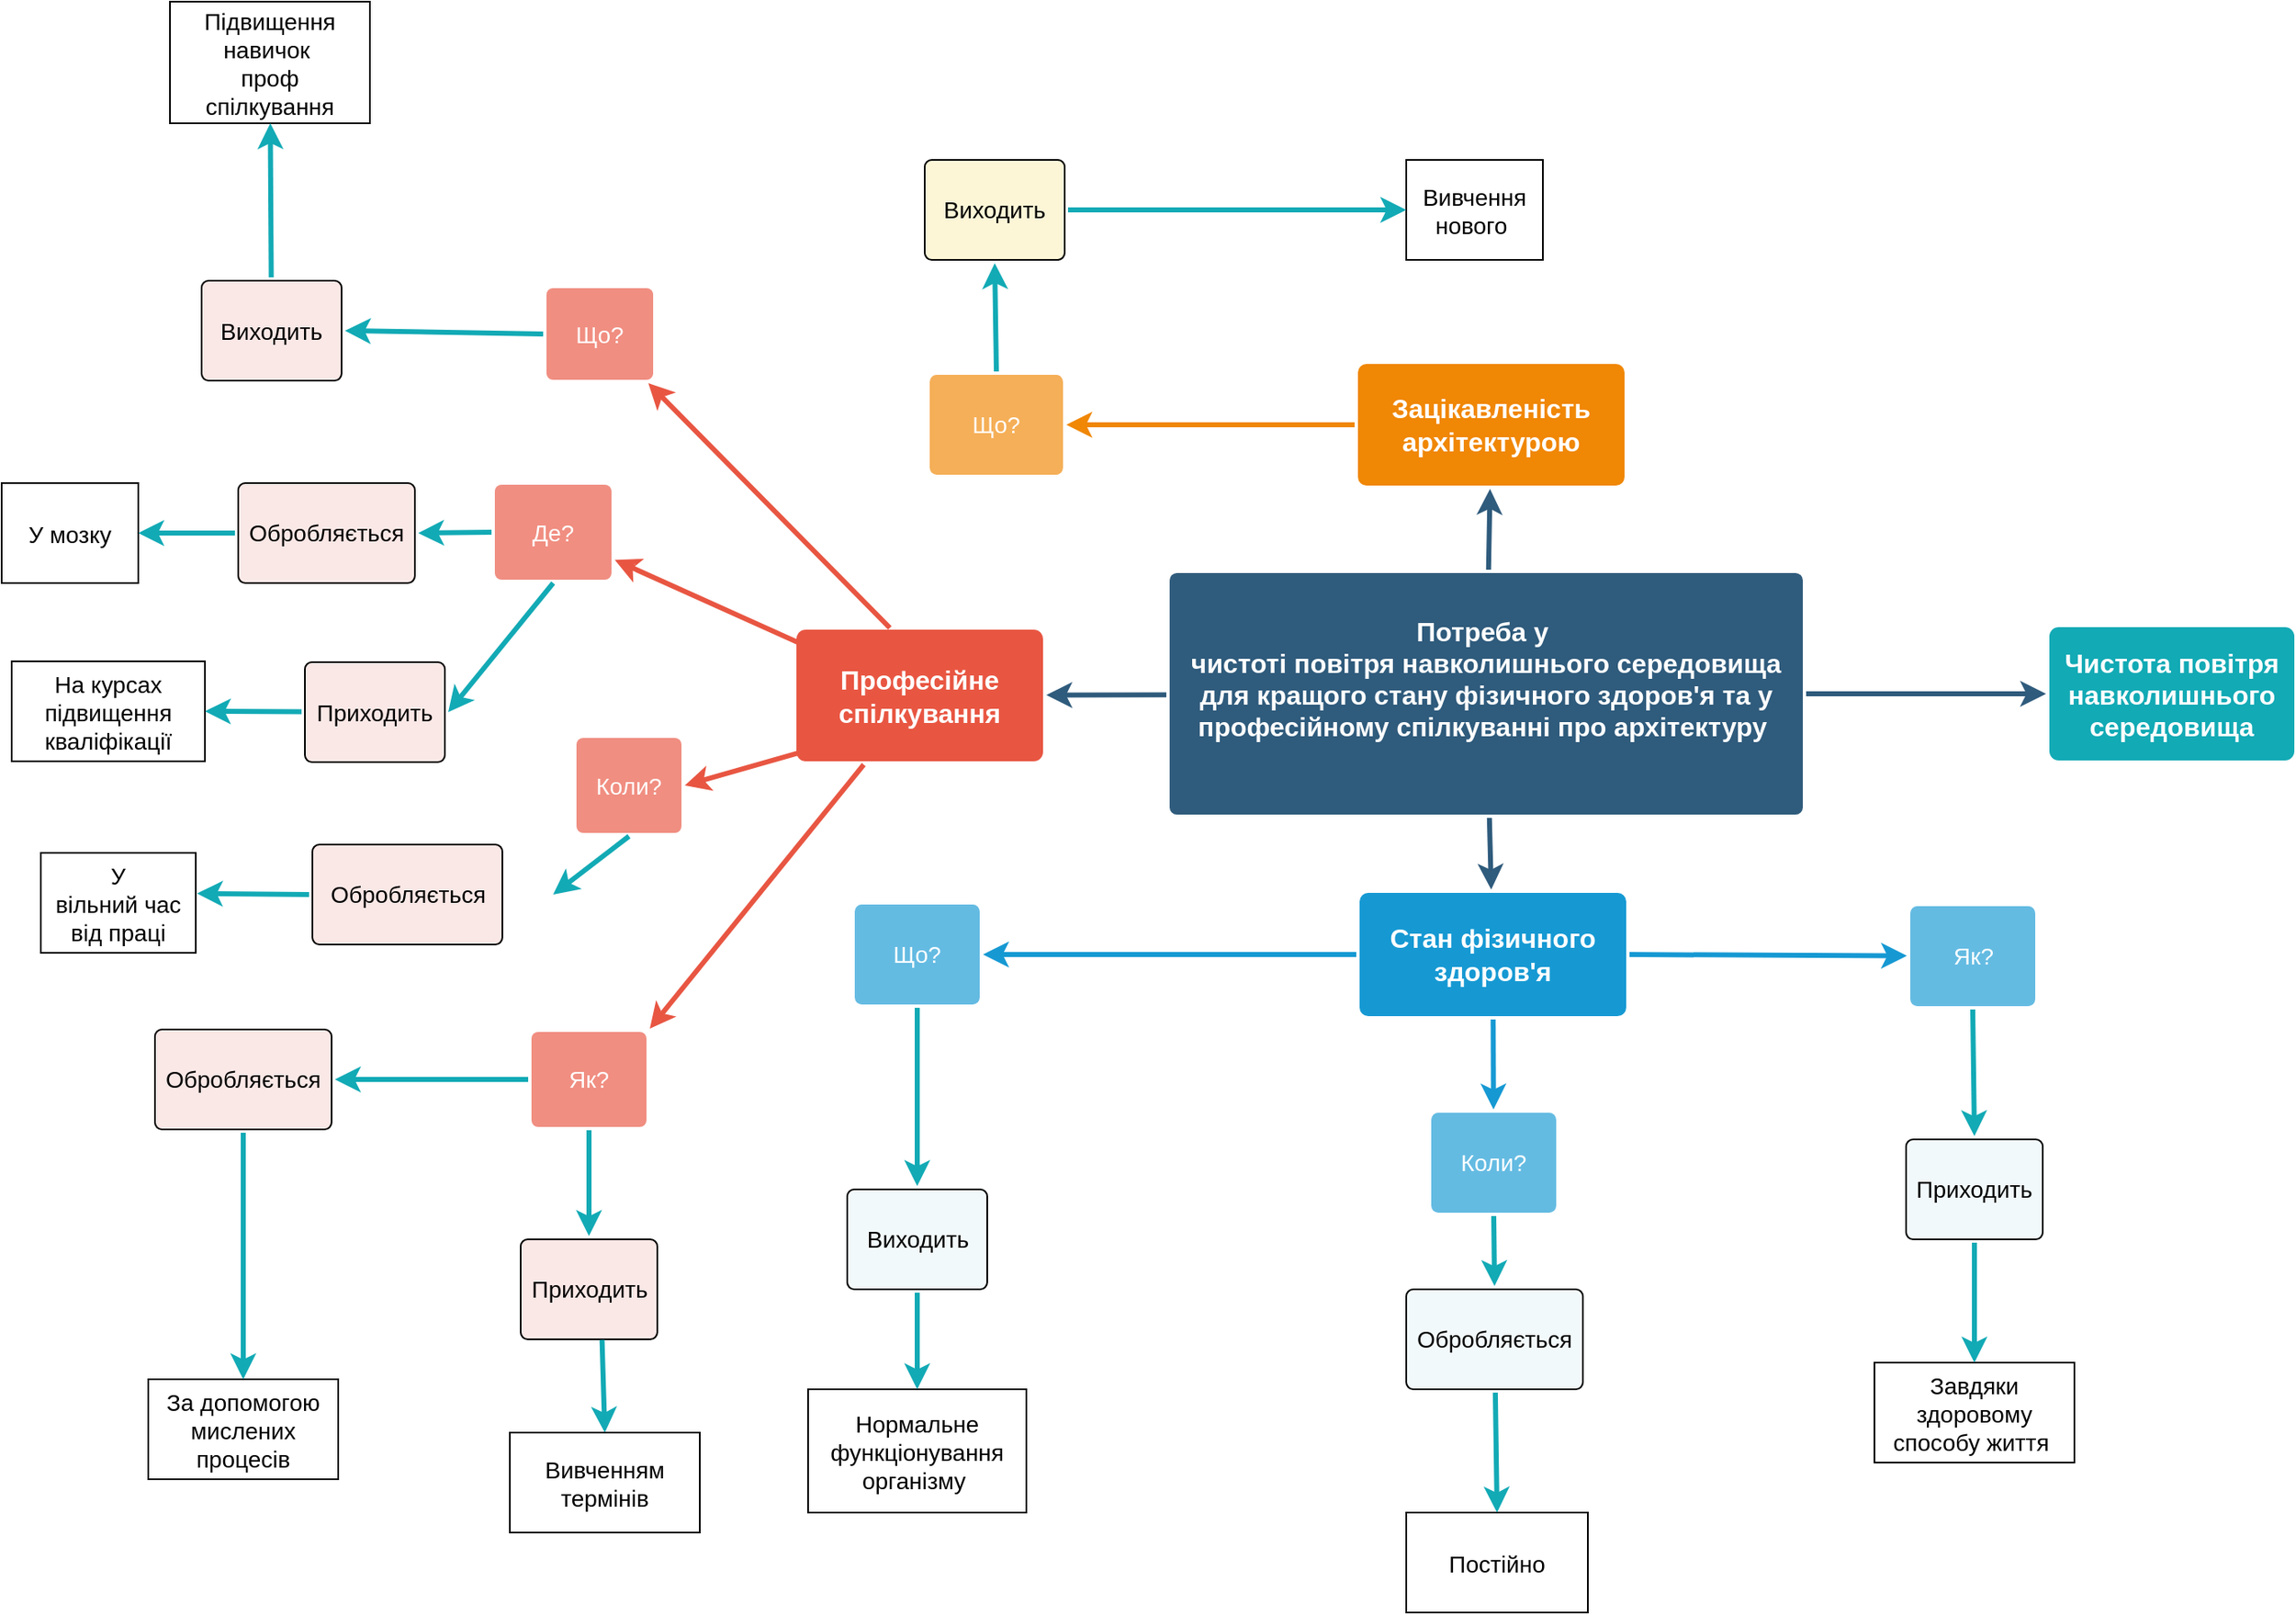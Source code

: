 <mxfile version="20.3.0" type="github">
  <diagram id="lgBU8QAUktvvbeDi8el8" name="Страница 1">
    <mxGraphModel dx="2302" dy="1273" grid="1" gridSize="10" guides="1" tooltips="1" connect="1" arrows="1" fold="1" page="1" pageScale="1" pageWidth="827" pageHeight="1169" math="0" shadow="0">
      <root>
        <mxCell id="0" />
        <mxCell id="1" parent="0" />
        <mxCell id="Ek-aGh3pe6eO3Bai1jZO-234" value="" style="edgeStyle=none;rounded=0;jumpStyle=none;html=1;shadow=0;labelBackgroundColor=none;startArrow=none;startFill=0;endArrow=classic;endFill=1;jettySize=auto;orthogonalLoop=1;strokeColor=#2F5B7C;strokeWidth=3;fontFamily=Helvetica;fontSize=16;fontColor=#23445D;spacing=5;" edge="1" parent="1" source="Ek-aGh3pe6eO3Bai1jZO-238" target="Ek-aGh3pe6eO3Bai1jZO-241">
          <mxGeometry relative="1" as="geometry" />
        </mxCell>
        <mxCell id="Ek-aGh3pe6eO3Bai1jZO-235" value="" style="edgeStyle=none;rounded=0;jumpStyle=none;html=1;shadow=0;labelBackgroundColor=none;startArrow=none;startFill=0;endArrow=classic;endFill=1;jettySize=auto;orthogonalLoop=1;strokeColor=#2F5B7C;strokeWidth=3;fontFamily=Helvetica;fontSize=16;fontColor=#23445D;spacing=5;" edge="1" parent="1" source="Ek-aGh3pe6eO3Bai1jZO-238" target="Ek-aGh3pe6eO3Bai1jZO-242">
          <mxGeometry relative="1" as="geometry" />
        </mxCell>
        <mxCell id="Ek-aGh3pe6eO3Bai1jZO-236" value="" style="edgeStyle=none;rounded=0;jumpStyle=none;html=1;shadow=0;labelBackgroundColor=none;startArrow=none;startFill=0;endArrow=classic;endFill=1;jettySize=auto;orthogonalLoop=1;strokeColor=#2F5B7C;strokeWidth=3;fontFamily=Helvetica;fontSize=16;fontColor=#23445D;spacing=5;" edge="1" parent="1" source="Ek-aGh3pe6eO3Bai1jZO-238" target="Ek-aGh3pe6eO3Bai1jZO-240">
          <mxGeometry relative="1" as="geometry" />
        </mxCell>
        <mxCell id="Ek-aGh3pe6eO3Bai1jZO-237" value="" style="edgeStyle=none;rounded=0;jumpStyle=none;html=1;shadow=0;labelBackgroundColor=none;startArrow=none;startFill=0;endArrow=classic;endFill=1;jettySize=auto;orthogonalLoop=1;strokeColor=#2F5B7C;strokeWidth=3;fontFamily=Helvetica;fontSize=16;fontColor=#23445D;spacing=5;" edge="1" parent="1" source="Ek-aGh3pe6eO3Bai1jZO-238" target="Ek-aGh3pe6eO3Bai1jZO-239">
          <mxGeometry relative="1" as="geometry" />
        </mxCell>
        <mxCell id="Ek-aGh3pe6eO3Bai1jZO-238" value="&lt;div&gt;&lt;br&gt;&lt;/div&gt;&lt;div&gt;Потреба у&amp;nbsp;&lt;/div&gt;&lt;span style=&quot;font-size: 12pt;&quot; data-sheets-userformat=&quot;{&amp;quot;2&amp;quot;:13289,&amp;quot;3&amp;quot;:{&amp;quot;1&amp;quot;:0},&amp;quot;6&amp;quot;:{&amp;quot;1&amp;quot;:[{&amp;quot;1&amp;quot;:2,&amp;quot;2&amp;quot;:0,&amp;quot;5&amp;quot;:{&amp;quot;1&amp;quot;:2,&amp;quot;2&amp;quot;:0}},{&amp;quot;1&amp;quot;:0,&amp;quot;2&amp;quot;:0,&amp;quot;3&amp;quot;:3},{&amp;quot;1&amp;quot;:1,&amp;quot;2&amp;quot;:0,&amp;quot;4&amp;quot;:1}]},&amp;quot;8&amp;quot;:{&amp;quot;1&amp;quot;:[{&amp;quot;1&amp;quot;:2,&amp;quot;2&amp;quot;:0,&amp;quot;5&amp;quot;:{&amp;quot;1&amp;quot;:2,&amp;quot;2&amp;quot;:0}},{&amp;quot;1&amp;quot;:0,&amp;quot;2&amp;quot;:0,&amp;quot;3&amp;quot;:3},{&amp;quot;1&amp;quot;:1,&amp;quot;2&amp;quot;:0,&amp;quot;4&amp;quot;:1}]},&amp;quot;9&amp;quot;:1,&amp;quot;10&amp;quot;:0,&amp;quot;11&amp;quot;:4,&amp;quot;12&amp;quot;:0,&amp;quot;15&amp;quot;:&amp;quot;\&amp;quot;Times New Roman\&amp;quot;, serif&amp;quot;,&amp;quot;16&amp;quot;:12}&quot; data-sheets-value=&quot;{&amp;quot;1&amp;quot;:2,&amp;quot;2&amp;quot;:&amp;quot;чистота повітря навколишнього середовища&amp;quot;}&quot;&gt;чистоті повітря навколишнього середовища для кращого стану&amp;nbsp;&lt;/span&gt;&lt;span style=&quot;font-size: 12pt;&quot; data-sheets-userformat=&quot;{&amp;quot;2&amp;quot;:13289,&amp;quot;3&amp;quot;:{&amp;quot;1&amp;quot;:0},&amp;quot;6&amp;quot;:{&amp;quot;1&amp;quot;:[{&amp;quot;1&amp;quot;:2,&amp;quot;2&amp;quot;:0,&amp;quot;5&amp;quot;:{&amp;quot;1&amp;quot;:2,&amp;quot;2&amp;quot;:0}},{&amp;quot;1&amp;quot;:0,&amp;quot;2&amp;quot;:0,&amp;quot;3&amp;quot;:3},{&amp;quot;1&amp;quot;:1,&amp;quot;2&amp;quot;:0,&amp;quot;4&amp;quot;:1}]},&amp;quot;8&amp;quot;:{&amp;quot;1&amp;quot;:[{&amp;quot;1&amp;quot;:2,&amp;quot;2&amp;quot;:0,&amp;quot;5&amp;quot;:{&amp;quot;1&amp;quot;:2,&amp;quot;2&amp;quot;:0}},{&amp;quot;1&amp;quot;:0,&amp;quot;2&amp;quot;:0,&amp;quot;3&amp;quot;:3},{&amp;quot;1&amp;quot;:1,&amp;quot;2&amp;quot;:0,&amp;quot;4&amp;quot;:1}]},&amp;quot;9&amp;quot;:1,&amp;quot;10&amp;quot;:0,&amp;quot;11&amp;quot;:4,&amp;quot;12&amp;quot;:0,&amp;quot;15&amp;quot;:&amp;quot;\&amp;quot;Times New Roman\&amp;quot;, serif&amp;quot;,&amp;quot;16&amp;quot;:12}&quot; data-sheets-value=&quot;{&amp;quot;1&amp;quot;:2,&amp;quot;2&amp;quot;:&amp;quot;стан фізичного здоров&#39;я&amp;quot;}&quot;&gt;фізичного здоров&#39;я&amp;nbsp;&lt;span style=&quot;font-size: 12pt;&quot; data-sheets-userformat=&quot;{&amp;quot;2&amp;quot;:13289,&amp;quot;3&amp;quot;:{&amp;quot;1&amp;quot;:0},&amp;quot;6&amp;quot;:{&amp;quot;1&amp;quot;:[{&amp;quot;1&amp;quot;:2,&amp;quot;2&amp;quot;:0,&amp;quot;5&amp;quot;:{&amp;quot;1&amp;quot;:2,&amp;quot;2&amp;quot;:0}},{&amp;quot;1&amp;quot;:0,&amp;quot;2&amp;quot;:0,&amp;quot;3&amp;quot;:3},{&amp;quot;1&amp;quot;:1,&amp;quot;2&amp;quot;:0,&amp;quot;4&amp;quot;:1}]},&amp;quot;8&amp;quot;:{&amp;quot;1&amp;quot;:[{&amp;quot;1&amp;quot;:2,&amp;quot;2&amp;quot;:0,&amp;quot;5&amp;quot;:{&amp;quot;1&amp;quot;:2,&amp;quot;2&amp;quot;:0}},{&amp;quot;1&amp;quot;:0,&amp;quot;2&amp;quot;:0,&amp;quot;3&amp;quot;:3},{&amp;quot;1&amp;quot;:1,&amp;quot;2&amp;quot;:0,&amp;quot;4&amp;quot;:1}]},&amp;quot;9&amp;quot;:1,&amp;quot;10&amp;quot;:0,&amp;quot;11&amp;quot;:4,&amp;quot;12&amp;quot;:0,&amp;quot;15&amp;quot;:&amp;quot;\&amp;quot;Times New Roman\&amp;quot;, serif&amp;quot;,&amp;quot;16&amp;quot;:12}&quot; data-sheets-value=&quot;{&amp;quot;1&amp;quot;:2,&amp;quot;2&amp;quot;:&amp;quot;професійне спілкування&amp;quot;}&quot;&gt;та у професійному спілкуванні про&amp;nbsp;&lt;span style=&quot;font-size: 12pt;&quot; data-sheets-userformat=&quot;{&amp;quot;2&amp;quot;:13033,&amp;quot;3&amp;quot;:{&amp;quot;1&amp;quot;:0},&amp;quot;6&amp;quot;:{&amp;quot;1&amp;quot;:[{&amp;quot;1&amp;quot;:2,&amp;quot;2&amp;quot;:0,&amp;quot;5&amp;quot;:{&amp;quot;1&amp;quot;:2,&amp;quot;2&amp;quot;:0}},{&amp;quot;1&amp;quot;:0,&amp;quot;2&amp;quot;:0,&amp;quot;3&amp;quot;:3},{&amp;quot;1&amp;quot;:1,&amp;quot;2&amp;quot;:0,&amp;quot;4&amp;quot;:1}]},&amp;quot;8&amp;quot;:{&amp;quot;1&amp;quot;:[{&amp;quot;1&amp;quot;:2,&amp;quot;2&amp;quot;:0,&amp;quot;5&amp;quot;:{&amp;quot;1&amp;quot;:2,&amp;quot;2&amp;quot;:0}},{&amp;quot;1&amp;quot;:0,&amp;quot;2&amp;quot;:0,&amp;quot;3&amp;quot;:3},{&amp;quot;1&amp;quot;:1,&amp;quot;2&amp;quot;:0,&amp;quot;4&amp;quot;:1}]},&amp;quot;9&amp;quot;:1,&amp;quot;10&amp;quot;:0,&amp;quot;12&amp;quot;:0,&amp;quot;15&amp;quot;:&amp;quot;\&amp;quot;Times New Roman\&amp;quot;, serif&amp;quot;,&amp;quot;16&amp;quot;:12}&quot; data-sheets-value=&quot;{&amp;quot;1&amp;quot;:2,&amp;quot;2&amp;quot;:&amp;quot;зацікавленість архітектурою&amp;quot;}&quot;&gt;архітектуру&amp;nbsp;&lt;/span&gt;&lt;br&gt;&lt;/span&gt;&lt;br&gt;&lt;br&gt;&lt;/span&gt;" style="rounded=1;whiteSpace=wrap;html=1;shadow=0;labelBackgroundColor=none;strokeColor=none;strokeWidth=3;fillColor=#2F5B7C;fontFamily=Helvetica;fontSize=16;fontColor=#FFFFFF;align=center;fontStyle=1;spacing=5;arcSize=3;perimeterSpacing=2;" vertex="1" parent="1">
          <mxGeometry x="739" y="486" width="380" height="145" as="geometry" />
        </mxCell>
        <mxCell id="Ek-aGh3pe6eO3Bai1jZO-239" value="&lt;span style=&quot;font-size: 12pt;&quot; data-sheets-userformat=&quot;{&amp;quot;2&amp;quot;:13289,&amp;quot;3&amp;quot;:{&amp;quot;1&amp;quot;:0},&amp;quot;6&amp;quot;:{&amp;quot;1&amp;quot;:[{&amp;quot;1&amp;quot;:2,&amp;quot;2&amp;quot;:0,&amp;quot;5&amp;quot;:{&amp;quot;1&amp;quot;:2,&amp;quot;2&amp;quot;:0}},{&amp;quot;1&amp;quot;:0,&amp;quot;2&amp;quot;:0,&amp;quot;3&amp;quot;:3},{&amp;quot;1&amp;quot;:1,&amp;quot;2&amp;quot;:0,&amp;quot;4&amp;quot;:1}]},&amp;quot;8&amp;quot;:{&amp;quot;1&amp;quot;:[{&amp;quot;1&amp;quot;:2,&amp;quot;2&amp;quot;:0,&amp;quot;5&amp;quot;:{&amp;quot;1&amp;quot;:2,&amp;quot;2&amp;quot;:0}},{&amp;quot;1&amp;quot;:0,&amp;quot;2&amp;quot;:0,&amp;quot;3&amp;quot;:3},{&amp;quot;1&amp;quot;:1,&amp;quot;2&amp;quot;:0,&amp;quot;4&amp;quot;:1}]},&amp;quot;9&amp;quot;:1,&amp;quot;10&amp;quot;:0,&amp;quot;11&amp;quot;:4,&amp;quot;12&amp;quot;:0,&amp;quot;15&amp;quot;:&amp;quot;\&amp;quot;Times New Roman\&amp;quot;, serif&amp;quot;,&amp;quot;16&amp;quot;:12}&quot; data-sheets-value=&quot;{&amp;quot;1&amp;quot;:2,&amp;quot;2&amp;quot;:&amp;quot;професійне спілкування&amp;quot;}&quot;&gt;Професійне спілкування&lt;/span&gt;" style="rounded=1;whiteSpace=wrap;html=1;shadow=0;labelBackgroundColor=none;strokeColor=none;strokeWidth=3;fillColor=#e85642;fontFamily=Helvetica;fontSize=14;fontColor=#FFFFFF;align=center;spacing=5;fontStyle=1;arcSize=7;perimeterSpacing=2;" vertex="1" parent="1">
          <mxGeometry x="515" y="520" width="148" height="79" as="geometry" />
        </mxCell>
        <mxCell id="Ek-aGh3pe6eO3Bai1jZO-240" value="&lt;span style=&quot;font-size: 12pt;&quot; data-sheets-userformat=&quot;{&amp;quot;2&amp;quot;:13289,&amp;quot;3&amp;quot;:{&amp;quot;1&amp;quot;:0},&amp;quot;6&amp;quot;:{&amp;quot;1&amp;quot;:[{&amp;quot;1&amp;quot;:2,&amp;quot;2&amp;quot;:0,&amp;quot;5&amp;quot;:{&amp;quot;1&amp;quot;:2,&amp;quot;2&amp;quot;:0}},{&amp;quot;1&amp;quot;:0,&amp;quot;2&amp;quot;:0,&amp;quot;3&amp;quot;:3},{&amp;quot;1&amp;quot;:1,&amp;quot;2&amp;quot;:0,&amp;quot;4&amp;quot;:1}]},&amp;quot;8&amp;quot;:{&amp;quot;1&amp;quot;:[{&amp;quot;1&amp;quot;:2,&amp;quot;2&amp;quot;:0,&amp;quot;5&amp;quot;:{&amp;quot;1&amp;quot;:2,&amp;quot;2&amp;quot;:0}},{&amp;quot;1&amp;quot;:0,&amp;quot;2&amp;quot;:0,&amp;quot;3&amp;quot;:3},{&amp;quot;1&amp;quot;:1,&amp;quot;2&amp;quot;:0,&amp;quot;4&amp;quot;:1}]},&amp;quot;9&amp;quot;:1,&amp;quot;10&amp;quot;:0,&amp;quot;11&amp;quot;:4,&amp;quot;12&amp;quot;:0,&amp;quot;15&amp;quot;:&amp;quot;\&amp;quot;Times New Roman\&amp;quot;, serif&amp;quot;,&amp;quot;16&amp;quot;:12}&quot; data-sheets-value=&quot;{&amp;quot;1&amp;quot;:2,&amp;quot;2&amp;quot;:&amp;quot;стан фізичного здоров&#39;я&amp;quot;}&quot;&gt;Стан фізичного здоров&#39;я&lt;/span&gt;" style="rounded=1;whiteSpace=wrap;html=1;shadow=0;labelBackgroundColor=none;strokeColor=none;strokeWidth=3;fillColor=#1699d3;fontFamily=Helvetica;fontSize=14;fontColor=#FFFFFF;align=center;spacing=5;fontStyle=1;arcSize=7;perimeterSpacing=2;" vertex="1" parent="1">
          <mxGeometry x="853" y="678" width="160" height="74" as="geometry" />
        </mxCell>
        <mxCell id="Ek-aGh3pe6eO3Bai1jZO-241" value="&lt;span style=&quot;font-size: 12pt;&quot; data-sheets-userformat=&quot;{&amp;quot;2&amp;quot;:13033,&amp;quot;3&amp;quot;:{&amp;quot;1&amp;quot;:0},&amp;quot;6&amp;quot;:{&amp;quot;1&amp;quot;:[{&amp;quot;1&amp;quot;:2,&amp;quot;2&amp;quot;:0,&amp;quot;5&amp;quot;:{&amp;quot;1&amp;quot;:2,&amp;quot;2&amp;quot;:0}},{&amp;quot;1&amp;quot;:0,&amp;quot;2&amp;quot;:0,&amp;quot;3&amp;quot;:3},{&amp;quot;1&amp;quot;:1,&amp;quot;2&amp;quot;:0,&amp;quot;4&amp;quot;:1}]},&amp;quot;8&amp;quot;:{&amp;quot;1&amp;quot;:[{&amp;quot;1&amp;quot;:2,&amp;quot;2&amp;quot;:0,&amp;quot;5&amp;quot;:{&amp;quot;1&amp;quot;:2,&amp;quot;2&amp;quot;:0}},{&amp;quot;1&amp;quot;:0,&amp;quot;2&amp;quot;:0,&amp;quot;3&amp;quot;:3},{&amp;quot;1&amp;quot;:1,&amp;quot;2&amp;quot;:0,&amp;quot;4&amp;quot;:1}]},&amp;quot;9&amp;quot;:1,&amp;quot;10&amp;quot;:0,&amp;quot;12&amp;quot;:0,&amp;quot;15&amp;quot;:&amp;quot;\&amp;quot;Times New Roman\&amp;quot;, serif&amp;quot;,&amp;quot;16&amp;quot;:12}&quot; data-sheets-value=&quot;{&amp;quot;1&amp;quot;:2,&amp;quot;2&amp;quot;:&amp;quot;зацікавленість архітектурою&amp;quot;}&quot;&gt;Зацікавленість архітектурою&lt;/span&gt;" style="rounded=1;whiteSpace=wrap;html=1;shadow=0;labelBackgroundColor=none;strokeColor=none;strokeWidth=3;fillColor=#F08705;fontFamily=Helvetica;fontSize=14;fontColor=#FFFFFF;align=center;spacing=5;fontStyle=1;arcSize=7;perimeterSpacing=2;" vertex="1" parent="1">
          <mxGeometry x="852" y="360.5" width="160" height="73" as="geometry" />
        </mxCell>
        <mxCell id="Ek-aGh3pe6eO3Bai1jZO-242" value="&lt;span style=&quot;font-size: 12pt;&quot; data-sheets-userformat=&quot;{&amp;quot;2&amp;quot;:13289,&amp;quot;3&amp;quot;:{&amp;quot;1&amp;quot;:0},&amp;quot;6&amp;quot;:{&amp;quot;1&amp;quot;:[{&amp;quot;1&amp;quot;:2,&amp;quot;2&amp;quot;:0,&amp;quot;5&amp;quot;:{&amp;quot;1&amp;quot;:2,&amp;quot;2&amp;quot;:0}},{&amp;quot;1&amp;quot;:0,&amp;quot;2&amp;quot;:0,&amp;quot;3&amp;quot;:3},{&amp;quot;1&amp;quot;:1,&amp;quot;2&amp;quot;:0,&amp;quot;4&amp;quot;:1}]},&amp;quot;8&amp;quot;:{&amp;quot;1&amp;quot;:[{&amp;quot;1&amp;quot;:2,&amp;quot;2&amp;quot;:0,&amp;quot;5&amp;quot;:{&amp;quot;1&amp;quot;:2,&amp;quot;2&amp;quot;:0}},{&amp;quot;1&amp;quot;:0,&amp;quot;2&amp;quot;:0,&amp;quot;3&amp;quot;:3},{&amp;quot;1&amp;quot;:1,&amp;quot;2&amp;quot;:0,&amp;quot;4&amp;quot;:1}]},&amp;quot;9&amp;quot;:1,&amp;quot;10&amp;quot;:0,&amp;quot;11&amp;quot;:4,&amp;quot;12&amp;quot;:0,&amp;quot;15&amp;quot;:&amp;quot;\&amp;quot;Times New Roman\&amp;quot;, serif&amp;quot;,&amp;quot;16&amp;quot;:12}&quot; data-sheets-value=&quot;{&amp;quot;1&amp;quot;:2,&amp;quot;2&amp;quot;:&amp;quot;чистота повітря навколишнього середовища&amp;quot;}&quot;&gt;Чистота повітря навколишнього середовища&lt;/span&gt;" style="rounded=1;whiteSpace=wrap;html=1;shadow=0;labelBackgroundColor=none;strokeColor=none;strokeWidth=3;fillColor=#12aab5;fontFamily=Helvetica;fontSize=14;fontColor=#FFFFFF;align=center;spacing=5;fontStyle=1;arcSize=7;perimeterSpacing=2;" vertex="1" parent="1">
          <mxGeometry x="1267" y="518.5" width="147" height="80" as="geometry" />
        </mxCell>
        <mxCell id="Ek-aGh3pe6eO3Bai1jZO-261" value="Що?" style="rounded=1;whiteSpace=wrap;html=1;shadow=0;labelBackgroundColor=none;strokeColor=none;strokeWidth=3;fillColor=#f5af58;fontFamily=Helvetica;fontSize=14;fontColor=#FFFFFF;align=center;spacing=5;arcSize=7;perimeterSpacing=2;" vertex="1" parent="1">
          <mxGeometry x="595" y="367" width="80" height="60" as="geometry" />
        </mxCell>
        <mxCell id="Ek-aGh3pe6eO3Bai1jZO-262" value="" style="edgeStyle=none;rounded=0;jumpStyle=none;html=1;shadow=0;labelBackgroundColor=none;startArrow=none;startFill=0;endArrow=classic;endFill=1;jettySize=auto;orthogonalLoop=1;strokeColor=#F08705;strokeWidth=3;fontFamily=Helvetica;fontSize=14;fontColor=#FFFFFF;spacing=5;exitX=0;exitY=0.5;exitDx=0;exitDy=0;" edge="1" parent="1" source="Ek-aGh3pe6eO3Bai1jZO-241" target="Ek-aGh3pe6eO3Bai1jZO-261">
          <mxGeometry relative="1" as="geometry">
            <mxPoint x="862" y="413" as="sourcePoint" />
          </mxGeometry>
        </mxCell>
        <mxCell id="Ek-aGh3pe6eO3Bai1jZO-265" value="" style="edgeStyle=none;rounded=0;jumpStyle=none;html=1;shadow=0;labelBackgroundColor=none;startArrow=none;startFill=0;endArrow=classic;endFill=1;jettySize=auto;orthogonalLoop=1;strokeColor=#1699D3;strokeWidth=3;fontFamily=Helvetica;fontSize=14;fontColor=#FFFFFF;spacing=5;exitX=0;exitY=0.5;exitDx=0;exitDy=0;" edge="1" parent="1" source="Ek-aGh3pe6eO3Bai1jZO-240" target="Ek-aGh3pe6eO3Bai1jZO-266">
          <mxGeometry relative="1" as="geometry">
            <mxPoint x="895.5" y="668" as="sourcePoint" />
          </mxGeometry>
        </mxCell>
        <mxCell id="Ek-aGh3pe6eO3Bai1jZO-266" value="Що?" style="rounded=1;whiteSpace=wrap;html=1;shadow=0;labelBackgroundColor=none;strokeColor=none;strokeWidth=3;fillColor=#64bbe2;fontFamily=Helvetica;fontSize=14;fontColor=#FFFFFF;align=center;spacing=5;arcSize=7;perimeterSpacing=2;" vertex="1" parent="1">
          <mxGeometry x="550" y="685" width="75" height="60" as="geometry" />
        </mxCell>
        <mxCell id="Ek-aGh3pe6eO3Bai1jZO-269" value="" style="edgeStyle=none;rounded=0;jumpStyle=none;html=1;shadow=0;labelBackgroundColor=none;startArrow=none;startFill=0;endArrow=classic;endFill=1;jettySize=auto;orthogonalLoop=1;strokeColor=#1699D3;strokeWidth=3;fontFamily=Helvetica;fontSize=14;fontColor=#FFFFFF;spacing=5;" edge="1" parent="1" source="Ek-aGh3pe6eO3Bai1jZO-240" target="Ek-aGh3pe6eO3Bai1jZO-270">
          <mxGeometry relative="1" as="geometry">
            <mxPoint x="958.761" y="744" as="sourcePoint" />
          </mxGeometry>
        </mxCell>
        <mxCell id="Ek-aGh3pe6eO3Bai1jZO-270" value="Коли?" style="rounded=1;whiteSpace=wrap;html=1;shadow=0;labelBackgroundColor=none;strokeColor=none;strokeWidth=3;fillColor=#64bbe2;fontFamily=Helvetica;fontSize=14;fontColor=#FFFFFF;align=center;spacing=5;arcSize=7;perimeterSpacing=2;" vertex="1" parent="1">
          <mxGeometry x="896" y="810" width="75" height="60" as="geometry" />
        </mxCell>
        <mxCell id="Ek-aGh3pe6eO3Bai1jZO-271" value="" style="edgeStyle=none;rounded=0;jumpStyle=none;html=1;shadow=0;labelBackgroundColor=none;startArrow=none;startFill=0;endArrow=classic;endFill=1;jettySize=auto;orthogonalLoop=1;strokeColor=#1699D3;strokeWidth=3;fontFamily=Helvetica;fontSize=14;fontColor=#FFFFFF;spacing=5;exitX=1;exitY=0.5;exitDx=0;exitDy=0;" edge="1" parent="1" source="Ek-aGh3pe6eO3Bai1jZO-240" target="Ek-aGh3pe6eO3Bai1jZO-272">
          <mxGeometry relative="1" as="geometry">
            <mxPoint x="995.75" y="712" as="sourcePoint" />
          </mxGeometry>
        </mxCell>
        <mxCell id="Ek-aGh3pe6eO3Bai1jZO-272" value="Як?" style="rounded=1;whiteSpace=wrap;html=1;shadow=0;labelBackgroundColor=none;strokeColor=none;strokeWidth=3;fillColor=#64bbe2;fontFamily=Helvetica;fontSize=14;fontColor=#FFFFFF;align=center;spacing=5;arcSize=7;perimeterSpacing=2;" vertex="1" parent="1">
          <mxGeometry x="1183.5" y="686" width="75" height="60" as="geometry" />
        </mxCell>
        <mxCell id="Ek-aGh3pe6eO3Bai1jZO-273" value="" style="edgeStyle=none;rounded=1;jumpStyle=none;html=1;shadow=0;labelBackgroundColor=none;startArrow=none;startFill=0;jettySize=auto;orthogonalLoop=1;strokeColor=#E85642;strokeWidth=3;fontFamily=Helvetica;fontSize=14;fontColor=#FFFFFF;spacing=5;fontStyle=1;fillColor=#b0e3e6;exitX=0.382;exitY=0.011;exitDx=0;exitDy=0;exitPerimeter=0;" edge="1" parent="1" source="Ek-aGh3pe6eO3Bai1jZO-239" target="Ek-aGh3pe6eO3Bai1jZO-274">
          <mxGeometry relative="1" as="geometry">
            <mxPoint x="402.359" y="523.5" as="sourcePoint" />
          </mxGeometry>
        </mxCell>
        <mxCell id="Ek-aGh3pe6eO3Bai1jZO-274" value="Що?" style="rounded=1;whiteSpace=wrap;html=1;shadow=0;labelBackgroundColor=none;strokeColor=none;strokeWidth=3;fillColor=#f08e81;fontFamily=Helvetica;fontSize=14;fontColor=#FFFFFF;align=center;spacing=5;fontStyle=0;arcSize=7;perimeterSpacing=2;" vertex="1" parent="1">
          <mxGeometry x="365" y="315" width="64" height="55" as="geometry" />
        </mxCell>
        <mxCell id="Ek-aGh3pe6eO3Bai1jZO-275" value="" style="edgeStyle=none;rounded=1;jumpStyle=none;html=1;shadow=0;labelBackgroundColor=none;startArrow=none;startFill=0;jettySize=auto;orthogonalLoop=1;strokeColor=#E85642;strokeWidth=3;fontFamily=Helvetica;fontSize=14;fontColor=#FFFFFF;spacing=5;fontStyle=1;fillColor=#b0e3e6;exitX=0.03;exitY=0.125;exitDx=0;exitDy=0;exitPerimeter=0;" edge="1" parent="1" source="Ek-aGh3pe6eO3Bai1jZO-239" target="Ek-aGh3pe6eO3Bai1jZO-276">
          <mxGeometry relative="1" as="geometry">
            <mxPoint x="479.958" y="623.008" as="sourcePoint" />
          </mxGeometry>
        </mxCell>
        <mxCell id="Ek-aGh3pe6eO3Bai1jZO-276" value="Де?" style="rounded=1;whiteSpace=wrap;html=1;shadow=0;labelBackgroundColor=none;strokeColor=none;strokeWidth=3;fillColor=#f08e81;fontFamily=Helvetica;fontSize=14;fontColor=#FFFFFF;align=center;spacing=5;fontStyle=0;arcSize=7;perimeterSpacing=2;" vertex="1" parent="1">
          <mxGeometry x="334" y="433" width="70" height="57" as="geometry" />
        </mxCell>
        <mxCell id="Ek-aGh3pe6eO3Bai1jZO-277" value="" style="edgeStyle=none;rounded=1;jumpStyle=none;html=1;shadow=0;labelBackgroundColor=none;startArrow=none;startFill=0;jettySize=auto;orthogonalLoop=1;strokeColor=#E85642;strokeWidth=3;fontFamily=Helvetica;fontSize=14;fontColor=#FFFFFF;spacing=5;fontStyle=1;fillColor=#b0e3e6;entryX=1;entryY=0.5;entryDx=0;entryDy=0;exitX=0.04;exitY=0.906;exitDx=0;exitDy=0;exitPerimeter=0;" edge="1" parent="1" source="Ek-aGh3pe6eO3Bai1jZO-239" target="Ek-aGh3pe6eO3Bai1jZO-278">
          <mxGeometry relative="1" as="geometry">
            <mxPoint x="513.958" y="741.008" as="sourcePoint" />
          </mxGeometry>
        </mxCell>
        <mxCell id="Ek-aGh3pe6eO3Bai1jZO-278" value="Коли?" style="rounded=1;whiteSpace=wrap;html=1;shadow=0;labelBackgroundColor=none;strokeColor=none;strokeWidth=3;fillColor=#f08e81;fontFamily=Helvetica;fontSize=14;fontColor=#FFFFFF;align=center;spacing=5;fontStyle=0;arcSize=7;perimeterSpacing=2;" vertex="1" parent="1">
          <mxGeometry x="383" y="585" width="63" height="57" as="geometry" />
        </mxCell>
        <mxCell id="Ek-aGh3pe6eO3Bai1jZO-279" value="" style="edgeStyle=none;rounded=1;jumpStyle=none;html=1;shadow=0;labelBackgroundColor=none;startArrow=none;startFill=0;jettySize=auto;orthogonalLoop=1;strokeColor=#E85642;strokeWidth=3;fontFamily=Helvetica;fontSize=14;fontColor=#FFFFFF;spacing=5;fontStyle=1;fillColor=#b0e3e6;entryX=1;entryY=0;entryDx=0;entryDy=0;" edge="1" parent="1" source="Ek-aGh3pe6eO3Bai1jZO-239" target="Ek-aGh3pe6eO3Bai1jZO-280">
          <mxGeometry relative="1" as="geometry">
            <mxPoint x="555.958" y="757.008" as="sourcePoint" />
          </mxGeometry>
        </mxCell>
        <mxCell id="Ek-aGh3pe6eO3Bai1jZO-280" value="Як?" style="rounded=1;whiteSpace=wrap;html=1;shadow=0;labelBackgroundColor=none;strokeColor=none;strokeWidth=3;fillColor=#f08e81;fontFamily=Helvetica;fontSize=14;fontColor=#FFFFFF;align=center;spacing=5;fontStyle=0;arcSize=7;perimeterSpacing=2;" vertex="1" parent="1">
          <mxGeometry x="356" y="761.5" width="69" height="57" as="geometry" />
        </mxCell>
        <mxCell id="Ek-aGh3pe6eO3Bai1jZO-324" value="Приходить" style="rounded=1;whiteSpace=wrap;html=1;shadow=0;fillColor=#fae8e6;fontFamily=Helvetica;fontSize=14;fontColor=#000000;align=center;spacing=5;fontStyle=0;arcSize=7;perimeterSpacing=2;direction=south;" vertex="1" parent="1">
          <mxGeometry x="220" y="539.5" width="84" height="60" as="geometry" />
        </mxCell>
        <mxCell id="Ek-aGh3pe6eO3Bai1jZO-327" value="У мозку" style="fontFamily=Helvetica;fontSize=14;" vertex="1" parent="1">
          <mxGeometry x="38" y="432" width="82" height="60" as="geometry" />
        </mxCell>
        <mxCell id="Ek-aGh3pe6eO3Bai1jZO-328" value="На курсах &#xa;підвищення &#xa;кваліфікації" style="fontFamily=Helvetica;fontSize=14;" vertex="1" parent="1">
          <mxGeometry x="44" y="539" width="116" height="60" as="geometry" />
        </mxCell>
        <mxCell id="Ek-aGh3pe6eO3Bai1jZO-329" value="" style="edgeStyle=none;rounded=1;jumpStyle=none;html=1;shadow=0;labelBackgroundColor=none;startArrow=none;startFill=0;jettySize=auto;orthogonalLoop=1;strokeColor=#12AAB5;strokeWidth=3;fontFamily=Helvetica;fontSize=14;fontColor=#FFFFFF;spacing=5;fontStyle=1;fillColor=#b0e3e6;entryX=1;entryY=0.5;entryDx=0;entryDy=0;" edge="1" parent="1" source="Ek-aGh3pe6eO3Bai1jZO-324" target="Ek-aGh3pe6eO3Bai1jZO-328">
          <mxGeometry relative="1" as="geometry">
            <mxPoint x="113" y="646.5" as="sourcePoint" />
            <mxPoint x="97" y="544" as="targetPoint" />
          </mxGeometry>
        </mxCell>
        <mxCell id="Ek-aGh3pe6eO3Bai1jZO-330" value="" style="edgeStyle=none;rounded=1;jumpStyle=none;html=1;shadow=0;labelBackgroundColor=none;startArrow=none;startFill=0;jettySize=auto;orthogonalLoop=1;strokeColor=#12AAB5;strokeWidth=3;fontFamily=Helvetica;fontSize=14;fontColor=#FFFFFF;spacing=5;fontStyle=1;fillColor=#b0e3e6;entryX=1;entryY=0.5;entryDx=0;entryDy=0;exitX=0.5;exitY=1;exitDx=0;exitDy=0;" edge="1" parent="1" source="Ek-aGh3pe6eO3Bai1jZO-339" target="Ek-aGh3pe6eO3Bai1jZO-327">
          <mxGeometry relative="1" as="geometry">
            <mxPoint x="21" y="459.076" as="sourcePoint" />
            <mxPoint x="115" y="462" as="targetPoint" />
          </mxGeometry>
        </mxCell>
        <mxCell id="Ek-aGh3pe6eO3Bai1jZO-332" value="Обробляється" style="rounded=1;whiteSpace=wrap;html=1;shadow=0;fillColor=#fae8e6;fontFamily=Helvetica;fontSize=14;fontColor=#000000;align=center;spacing=5;fontStyle=0;arcSize=7;perimeterSpacing=2;direction=south;" vertex="1" parent="1">
          <mxGeometry x="224.5" y="649" width="114" height="60" as="geometry" />
        </mxCell>
        <mxCell id="Ek-aGh3pe6eO3Bai1jZO-336" value="У &#xa;вільний час &#xa;від праці" style="fontFamily=Helvetica;fontSize=14;" vertex="1" parent="1">
          <mxGeometry x="61.5" y="654" width="93" height="60" as="geometry" />
        </mxCell>
        <mxCell id="Ek-aGh3pe6eO3Bai1jZO-337" value="" style="edgeStyle=none;rounded=1;jumpStyle=none;html=1;shadow=0;labelBackgroundColor=none;startArrow=none;startFill=0;jettySize=auto;orthogonalLoop=1;strokeColor=#12AAB5;strokeWidth=3;fontFamily=Helvetica;fontSize=14;fontColor=#FFFFFF;spacing=5;fontStyle=1;fillColor=#b0e3e6;entryX=1.008;entryY=0.406;entryDx=0;entryDy=0;entryPerimeter=0;exitX=0.5;exitY=1;exitDx=0;exitDy=0;" edge="1" parent="1" source="Ek-aGh3pe6eO3Bai1jZO-332" target="Ek-aGh3pe6eO3Bai1jZO-336">
          <mxGeometry relative="1" as="geometry">
            <mxPoint x="171.5" y="879.5" as="sourcePoint" />
            <mxPoint x="94.5" y="903.623" as="targetPoint" />
          </mxGeometry>
        </mxCell>
        <mxCell id="Ek-aGh3pe6eO3Bai1jZO-339" value="Обробляється" style="rounded=1;whiteSpace=wrap;html=1;shadow=0;fillColor=#fae8e6;fontFamily=Helvetica;fontSize=14;fontColor=#000000;align=center;spacing=5;fontStyle=0;arcSize=7;perimeterSpacing=2;direction=south;" vertex="1" parent="1">
          <mxGeometry x="180" y="432" width="106" height="60" as="geometry" />
        </mxCell>
        <mxCell id="Ek-aGh3pe6eO3Bai1jZO-343" value="Виходить" style="rounded=1;whiteSpace=wrap;html=1;shadow=0;fillColor=#fae8e6;fontFamily=Helvetica;fontSize=14;fontColor=#000000;align=center;spacing=5;fontStyle=0;arcSize=7;perimeterSpacing=2;direction=south;" vertex="1" parent="1">
          <mxGeometry x="158" y="310.5" width="84" height="60" as="geometry" />
        </mxCell>
        <mxCell id="Ek-aGh3pe6eO3Bai1jZO-349" value="Підвищення &#xa;навичок &#xa;проф&#xa;спілкування" style="fontFamily=Helvetica;fontSize=14;" vertex="1" parent="1">
          <mxGeometry x="139" y="143" width="120" height="73" as="geometry" />
        </mxCell>
        <mxCell id="Ek-aGh3pe6eO3Bai1jZO-350" value="" style="edgeStyle=none;rounded=1;jumpStyle=none;html=1;shadow=0;labelBackgroundColor=none;startArrow=none;startFill=0;jettySize=auto;orthogonalLoop=1;strokeColor=#12AAB5;strokeWidth=3;fontFamily=Helvetica;fontSize=14;fontColor=#FFFFFF;spacing=5;fontStyle=1;fillColor=#b0e3e6;" edge="1" parent="1" source="Ek-aGh3pe6eO3Bai1jZO-343" target="Ek-aGh3pe6eO3Bai1jZO-349">
          <mxGeometry relative="1" as="geometry">
            <mxPoint x="413" y="270" as="sourcePoint" />
            <mxPoint x="16" y="123" as="targetPoint" />
          </mxGeometry>
        </mxCell>
        <mxCell id="Ek-aGh3pe6eO3Bai1jZO-354" value="Виходить" style="rounded=1;whiteSpace=wrap;html=1;shadow=0;fillColor=#f2f9fa;fontFamily=Helvetica;fontSize=14;fontColor=#000000;align=center;spacing=5;fontStyle=0;arcSize=7;perimeterSpacing=2;" vertex="1" parent="1">
          <mxGeometry x="545.5" y="856" width="84" height="60" as="geometry" />
        </mxCell>
        <mxCell id="Ek-aGh3pe6eO3Bai1jZO-357" value="" style="edgeStyle=none;rounded=1;jumpStyle=none;html=1;shadow=0;labelBackgroundColor=none;startArrow=none;startFill=0;jettySize=auto;orthogonalLoop=1;strokeColor=#12AAB5;strokeWidth=3;fontFamily=Helvetica;fontSize=14;fontColor=#FFFFFF;spacing=5;fontStyle=1;fillColor=#b0e3e6;exitX=0.5;exitY=1;exitDx=0;exitDy=0;" edge="1" parent="1" source="Ek-aGh3pe6eO3Bai1jZO-266" target="Ek-aGh3pe6eO3Bai1jZO-354">
          <mxGeometry relative="1" as="geometry">
            <mxPoint x="302.25" y="794" as="sourcePoint" />
            <mxPoint x="522.89" y="1229.623" as="targetPoint" />
          </mxGeometry>
        </mxCell>
        <mxCell id="Ek-aGh3pe6eO3Bai1jZO-361" value="Нормальне &#xa;функціонування &#xa;організму " style="fontFamily=Helvetica;fontSize=14;" vertex="1" parent="1">
          <mxGeometry x="522" y="976" width="131" height="74" as="geometry" />
        </mxCell>
        <mxCell id="Ek-aGh3pe6eO3Bai1jZO-362" value="" style="edgeStyle=none;rounded=1;jumpStyle=none;html=1;shadow=0;labelBackgroundColor=none;startArrow=none;startFill=0;jettySize=auto;orthogonalLoop=1;strokeColor=#12AAB5;strokeWidth=3;fontFamily=Helvetica;fontSize=14;fontColor=#FFFFFF;spacing=5;fontStyle=1;fillColor=#b0e3e6;entryX=0.5;entryY=0;entryDx=0;entryDy=0;exitX=0.5;exitY=1;exitDx=0;exitDy=0;" edge="1" parent="1" source="Ek-aGh3pe6eO3Bai1jZO-354" target="Ek-aGh3pe6eO3Bai1jZO-361">
          <mxGeometry relative="1" as="geometry">
            <mxPoint x="573" y="950" as="sourcePoint" />
            <mxPoint x="536.32" y="967" as="targetPoint" />
          </mxGeometry>
        </mxCell>
        <mxCell id="Ek-aGh3pe6eO3Bai1jZO-365" value="" style="edgeStyle=none;rounded=1;jumpStyle=none;html=1;shadow=0;labelBackgroundColor=none;startArrow=none;startFill=0;jettySize=auto;orthogonalLoop=1;strokeColor=#12AAB5;strokeWidth=3;fontFamily=Helvetica;fontSize=14;fontColor=#FFFFFF;spacing=5;fontStyle=1;fillColor=#b0e3e6;entryX=0.5;entryY=0;entryDx=0;entryDy=0;exitX=0;exitY=0.5;exitDx=0;exitDy=0;" edge="1" parent="1" source="Ek-aGh3pe6eO3Bai1jZO-276" target="Ek-aGh3pe6eO3Bai1jZO-339">
          <mxGeometry relative="1" as="geometry">
            <mxPoint x="357.371" y="443.0" as="sourcePoint" />
            <mxPoint x="338" y="462" as="targetPoint" />
          </mxGeometry>
        </mxCell>
        <mxCell id="Ek-aGh3pe6eO3Bai1jZO-366" value="" style="edgeStyle=none;rounded=1;jumpStyle=none;html=1;shadow=0;labelBackgroundColor=none;startArrow=none;startFill=0;jettySize=auto;orthogonalLoop=1;strokeColor=#12AAB5;strokeWidth=3;fontFamily=Helvetica;fontSize=14;fontColor=#FFFFFF;spacing=5;fontStyle=1;fillColor=#b0e3e6;exitX=0.5;exitY=1;exitDx=0;exitDy=0;entryX=0.5;entryY=0;entryDx=0;entryDy=0;" edge="1" parent="1" source="Ek-aGh3pe6eO3Bai1jZO-276" target="Ek-aGh3pe6eO3Bai1jZO-324">
          <mxGeometry relative="1" as="geometry">
            <mxPoint x="332" y="485" as="sourcePoint" />
            <mxPoint x="270" y="570" as="targetPoint" />
          </mxGeometry>
        </mxCell>
        <mxCell id="Ek-aGh3pe6eO3Bai1jZO-369" value="" style="edgeStyle=none;rounded=1;jumpStyle=none;html=1;shadow=0;labelBackgroundColor=none;startArrow=none;startFill=0;jettySize=auto;orthogonalLoop=1;strokeColor=#12AAB5;strokeWidth=3;fontFamily=Helvetica;fontSize=14;fontColor=#FFFFFF;spacing=5;fontStyle=1;fillColor=#b0e3e6;entryX=0.5;entryY=0;entryDx=0;entryDy=0;exitX=0.5;exitY=1;exitDx=0;exitDy=0;" edge="1" parent="1" source="Ek-aGh3pe6eO3Bai1jZO-278">
          <mxGeometry relative="1" as="geometry">
            <mxPoint x="340" y="676" as="sourcePoint" />
            <mxPoint x="369" y="679.0" as="targetPoint" />
          </mxGeometry>
        </mxCell>
        <mxCell id="Ek-aGh3pe6eO3Bai1jZO-370" value="Приходить" style="rounded=1;whiteSpace=wrap;html=1;shadow=0;fillColor=#f2f9fa;fontFamily=Helvetica;fontSize=14;fontColor=#000000;align=center;spacing=5;fontStyle=0;arcSize=7;perimeterSpacing=2;" vertex="1" parent="1">
          <mxGeometry x="1181" y="826" width="82" height="60" as="geometry" />
        </mxCell>
        <mxCell id="Ek-aGh3pe6eO3Bai1jZO-373" value="" style="edgeStyle=none;rounded=1;jumpStyle=none;html=1;shadow=0;labelBackgroundColor=none;startArrow=none;startFill=0;jettySize=auto;orthogonalLoop=1;strokeColor=#12AAB5;strokeWidth=3;fontFamily=Helvetica;fontSize=14;fontColor=#FFFFFF;spacing=5;fontStyle=1;fillColor=#b0e3e6;exitX=0.5;exitY=1;exitDx=0;exitDy=0;entryX=0.5;entryY=0;entryDx=0;entryDy=0;" edge="1" parent="1" source="Ek-aGh3pe6eO3Bai1jZO-272" target="Ek-aGh3pe6eO3Bai1jZO-370">
          <mxGeometry relative="1" as="geometry">
            <mxPoint x="1316.5" y="928" as="sourcePoint" />
            <mxPoint x="1562.39" y="1049.5" as="targetPoint" />
          </mxGeometry>
        </mxCell>
        <mxCell id="Ek-aGh3pe6eO3Bai1jZO-376" value="Завдяки &#xa;здоровому &#xa;способу життя " style="fontFamily=Helvetica;fontSize=14;" vertex="1" parent="1">
          <mxGeometry x="1162" y="960" width="120" height="60" as="geometry" />
        </mxCell>
        <mxCell id="Ek-aGh3pe6eO3Bai1jZO-377" value="" style="edgeStyle=none;rounded=1;jumpStyle=none;html=1;shadow=0;labelBackgroundColor=none;startArrow=none;startFill=0;jettySize=auto;orthogonalLoop=1;strokeColor=#12AAB5;strokeWidth=3;fontFamily=Helvetica;fontSize=14;fontColor=#FFFFFF;spacing=5;fontStyle=1;fillColor=#b0e3e6;entryX=0.5;entryY=0;entryDx=0;entryDy=0;" edge="1" parent="1" source="Ek-aGh3pe6eO3Bai1jZO-370" target="Ek-aGh3pe6eO3Bai1jZO-376">
          <mxGeometry relative="1" as="geometry">
            <mxPoint x="1732.89" y="1149.5" as="sourcePoint" />
            <mxPoint x="1724.39" y="1097.5" as="targetPoint" />
          </mxGeometry>
        </mxCell>
        <mxCell id="Ek-aGh3pe6eO3Bai1jZO-386" value="" style="edgeStyle=none;rounded=1;jumpStyle=none;html=1;shadow=0;labelBackgroundColor=none;startArrow=none;startFill=0;jettySize=auto;orthogonalLoop=1;strokeColor=#12AAB5;strokeWidth=3;fontFamily=Helvetica;fontSize=14;fontColor=#FFFFFF;spacing=5;fontStyle=1;fillColor=#b0e3e6;exitX=0.5;exitY=1;exitDx=0;exitDy=0;entryX=0.5;entryY=0;entryDx=0;entryDy=0;" edge="1" parent="1" source="Ek-aGh3pe6eO3Bai1jZO-270" target="Ek-aGh3pe6eO3Bai1jZO-395">
          <mxGeometry relative="1" as="geometry">
            <mxPoint x="852.25" y="867.0" as="sourcePoint" />
            <mxPoint x="998.083" y="1352.5" as="targetPoint" />
          </mxGeometry>
        </mxCell>
        <mxCell id="Ek-aGh3pe6eO3Bai1jZO-391" value="Постійно" style="fontFamily=Helvetica;fontSize=14;" vertex="1" parent="1">
          <mxGeometry x="881" y="1050" width="109" height="60" as="geometry" />
        </mxCell>
        <mxCell id="Ek-aGh3pe6eO3Bai1jZO-395" value="Обробляється" style="rounded=1;whiteSpace=wrap;html=1;shadow=0;fillColor=#f2f9fa;fontFamily=Helvetica;fontSize=14;fontColor=#000000;align=center;spacing=5;fontStyle=0;arcSize=7;perimeterSpacing=2;" vertex="1" parent="1">
          <mxGeometry x="881" y="916" width="106" height="60" as="geometry" />
        </mxCell>
        <mxCell id="Ek-aGh3pe6eO3Bai1jZO-405" value="" style="edgeStyle=none;rounded=1;jumpStyle=none;html=1;shadow=0;labelBackgroundColor=none;startArrow=none;startFill=0;jettySize=auto;orthogonalLoop=1;strokeColor=#12AAB5;strokeWidth=3;fontFamily=Helvetica;fontSize=14;fontColor=#FFFFFF;spacing=5;fontStyle=1;fillColor=#b0e3e6;entryX=0.5;entryY=0;entryDx=0;entryDy=0;" edge="1" parent="1" source="Ek-aGh3pe6eO3Bai1jZO-395" target="Ek-aGh3pe6eO3Bai1jZO-391">
          <mxGeometry relative="1" as="geometry">
            <mxPoint x="1090.39" y="1428.5" as="sourcePoint" />
            <mxPoint x="936" y="1050" as="targetPoint" />
          </mxGeometry>
        </mxCell>
        <mxCell id="Ek-aGh3pe6eO3Bai1jZO-406" value="Приходить" style="rounded=1;whiteSpace=wrap;html=1;shadow=0;fillColor=#fae8e6;fontFamily=Helvetica;fontSize=14;fontColor=#000000;align=center;spacing=5;fontStyle=0;arcSize=7;perimeterSpacing=2;direction=south;" vertex="1" parent="1">
          <mxGeometry x="349.5" y="886" width="82" height="60" as="geometry" />
        </mxCell>
        <mxCell id="Ek-aGh3pe6eO3Bai1jZO-410" value="За допомогою &#xa;мислених &#xa;процесів" style="fontFamily=Helvetica;fontSize=14;" vertex="1" parent="1">
          <mxGeometry x="126" y="970" width="114" height="60" as="geometry" />
        </mxCell>
        <mxCell id="Ek-aGh3pe6eO3Bai1jZO-413" value="" style="edgeStyle=none;rounded=1;jumpStyle=none;html=1;shadow=0;labelBackgroundColor=none;startArrow=none;startFill=0;jettySize=auto;orthogonalLoop=1;strokeColor=#12AAB5;strokeWidth=3;fontFamily=Helvetica;fontSize=14;fontColor=#FFFFFF;spacing=5;fontStyle=1;fillColor=#b0e3e6;entryX=0.5;entryY=0;entryDx=0;entryDy=0;exitX=1;exitY=0.5;exitDx=0;exitDy=0;" edge="1" parent="1" source="Ek-aGh3pe6eO3Bai1jZO-414" target="Ek-aGh3pe6eO3Bai1jZO-410">
          <mxGeometry relative="1" as="geometry">
            <mxPoint x="-77.0" y="910.018" as="sourcePoint" />
            <mxPoint x="76" y="1107.5" as="targetPoint" />
          </mxGeometry>
        </mxCell>
        <mxCell id="Ek-aGh3pe6eO3Bai1jZO-414" value="Обробляється" style="rounded=1;whiteSpace=wrap;html=1;shadow=0;fillColor=#fae8e6;fontFamily=Helvetica;fontSize=14;fontColor=#000000;align=center;spacing=5;fontStyle=0;arcSize=7;perimeterSpacing=2;direction=south;" vertex="1" parent="1">
          <mxGeometry x="130" y="760" width="106" height="60" as="geometry" />
        </mxCell>
        <mxCell id="Ek-aGh3pe6eO3Bai1jZO-415" value="" style="edgeStyle=none;rounded=1;jumpStyle=none;html=1;shadow=0;labelBackgroundColor=none;startArrow=none;startFill=0;jettySize=auto;orthogonalLoop=1;strokeColor=#12AAB5;strokeWidth=3;fontFamily=Helvetica;fontSize=14;fontColor=#FFFFFF;spacing=5;fontStyle=1;fillColor=#b0e3e6;exitX=0.5;exitY=1;exitDx=0;exitDy=0;" edge="1" parent="1" source="Ek-aGh3pe6eO3Bai1jZO-280" target="Ek-aGh3pe6eO3Bai1jZO-406">
          <mxGeometry relative="1" as="geometry">
            <mxPoint x="316" y="836.863" as="sourcePoint" />
            <mxPoint x="296" y="643.0" as="targetPoint" />
          </mxGeometry>
        </mxCell>
        <mxCell id="Ek-aGh3pe6eO3Bai1jZO-416" value="" style="edgeStyle=none;rounded=1;jumpStyle=none;html=1;shadow=0;labelBackgroundColor=none;startArrow=none;startFill=0;jettySize=auto;orthogonalLoop=1;strokeColor=#12AAB5;strokeWidth=3;fontFamily=Helvetica;fontSize=14;fontColor=#FFFFFF;spacing=5;fontStyle=1;fillColor=#b0e3e6;" edge="1" parent="1" source="Ek-aGh3pe6eO3Bai1jZO-280" target="Ek-aGh3pe6eO3Bai1jZO-414">
          <mxGeometry relative="1" as="geometry">
            <mxPoint x="182" y="871" as="sourcePoint" />
            <mxPoint x="172" y="653.0" as="targetPoint" />
          </mxGeometry>
        </mxCell>
        <mxCell id="Ek-aGh3pe6eO3Bai1jZO-418" value="" style="edgeStyle=none;rounded=1;jumpStyle=none;html=1;shadow=0;labelBackgroundColor=none;startArrow=none;startFill=0;jettySize=auto;orthogonalLoop=1;strokeColor=#12AAB5;strokeWidth=3;fontFamily=Helvetica;fontSize=14;fontColor=#FFFFFF;spacing=5;fontStyle=1;fillColor=#b0e3e6;exitX=0;exitY=0.5;exitDx=0;exitDy=0;entryX=0.5;entryY=0;entryDx=0;entryDy=0;" edge="1" parent="1" source="Ek-aGh3pe6eO3Bai1jZO-274" target="Ek-aGh3pe6eO3Bai1jZO-343">
          <mxGeometry relative="1" as="geometry">
            <mxPoint x="240.0" y="303" as="sourcePoint" />
            <mxPoint x="294" y="276" as="targetPoint" />
          </mxGeometry>
        </mxCell>
        <mxCell id="Ek-aGh3pe6eO3Bai1jZO-421" value="Виходить" style="rounded=1;whiteSpace=wrap;html=1;shadow=0;fillColor=#fcf6d7;fontFamily=Helvetica;fontSize=14;fontColor=#000000;align=center;spacing=5;fontStyle=0;arcSize=7;perimeterSpacing=2;" vertex="1" parent="1">
          <mxGeometry x="592" y="238" width="84" height="60" as="geometry" />
        </mxCell>
        <mxCell id="Ek-aGh3pe6eO3Bai1jZO-427" value="Вивчення &#xa;нового " style="fontFamily=Helvetica;fontSize=14;" vertex="1" parent="1">
          <mxGeometry x="881" y="238" width="82" height="60" as="geometry" />
        </mxCell>
        <mxCell id="Ek-aGh3pe6eO3Bai1jZO-428" value="" style="edgeStyle=none;rounded=1;jumpStyle=none;html=1;shadow=0;labelBackgroundColor=none;startArrow=none;startFill=0;jettySize=auto;orthogonalLoop=1;strokeColor=#12AAB5;strokeWidth=3;fontFamily=Helvetica;fontSize=14;fontColor=#FFFFFF;spacing=5;fontStyle=1;fillColor=#b0e3e6;" edge="1" parent="1" source="Ek-aGh3pe6eO3Bai1jZO-421" target="Ek-aGh3pe6eO3Bai1jZO-427">
          <mxGeometry relative="1" as="geometry">
            <mxPoint x="834.5" y="288.5" as="sourcePoint" />
            <mxPoint x="437.5" y="141.5" as="targetPoint" />
          </mxGeometry>
        </mxCell>
        <mxCell id="Ek-aGh3pe6eO3Bai1jZO-430" value="" style="edgeStyle=none;rounded=1;jumpStyle=none;html=1;shadow=0;labelBackgroundColor=none;startArrow=none;startFill=0;jettySize=auto;orthogonalLoop=1;strokeColor=#12AAB5;strokeWidth=3;fontFamily=Helvetica;fontSize=14;fontColor=#FFFFFF;spacing=5;fontStyle=1;fillColor=#b0e3e6;entryX=0.5;entryY=1;entryDx=0;entryDy=0;exitX=0.5;exitY=0;exitDx=0;exitDy=0;" edge="1" parent="1" source="Ek-aGh3pe6eO3Bai1jZO-261" target="Ek-aGh3pe6eO3Bai1jZO-421">
          <mxGeometry relative="1" as="geometry">
            <mxPoint x="740" y="330" as="sourcePoint" />
            <mxPoint x="784.5" y="294.5" as="targetPoint" />
          </mxGeometry>
        </mxCell>
        <mxCell id="Ek-aGh3pe6eO3Bai1jZO-471" value="" style="edgeStyle=none;rounded=1;jumpStyle=none;html=1;shadow=0;labelBackgroundColor=none;startArrow=none;startFill=0;jettySize=auto;orthogonalLoop=1;strokeColor=#12AAB5;strokeWidth=3;fontFamily=Helvetica;fontSize=14;fontColor=#FFFFFF;spacing=5;fontStyle=1;fillColor=#b0e3e6;exitX=0.973;exitY=0.409;exitDx=0;exitDy=0;exitPerimeter=0;entryX=0.5;entryY=0;entryDx=0;entryDy=0;" edge="1" parent="1" source="Ek-aGh3pe6eO3Bai1jZO-406" target="Ek-aGh3pe6eO3Bai1jZO-472">
          <mxGeometry relative="1" as="geometry">
            <mxPoint x="291" y="690.0" as="sourcePoint" />
            <mxPoint x="391" y="970" as="targetPoint" />
          </mxGeometry>
        </mxCell>
        <mxCell id="Ek-aGh3pe6eO3Bai1jZO-472" value="Вивченням &#xa;термінів" style="fontFamily=Helvetica;fontSize=14;" vertex="1" parent="1">
          <mxGeometry x="343" y="1002" width="114" height="60" as="geometry" />
        </mxCell>
      </root>
    </mxGraphModel>
  </diagram>
</mxfile>
